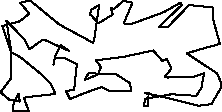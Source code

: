 unitsize(0.001cm);
// 26477.4
draw((2995,264)--(3538,125));
draw((3538,125)--(3766,154));
draw((3766,154)--(3946,459));
draw((3946,459)--(3935,540));
draw((3935,540)--(3868,697));
draw((3868,697)--(3332,1049));
draw((3332,1049)--(3535,1112));
draw((3535,1112)--(3918,1217));
draw((3918,1217)--(3805,1619));
draw((3805,1619)--(3786,1862));
draw((3786,1862)--(3373,1902));
draw((3373,1902)--(3007,1524));
draw((3007,1524)--(2834,1512));
draw((2834,1512)--(3248,1906));
draw((3248,1906)--(3220,1945));
draw((3220,1945)--(2927,1777));
draw((2927,1777)--(2356,1568));
draw((2356,1568)--(2221,1578));
draw((2221,1578)--(2374,1944));
draw((2374,1944)--(2214,1977));
draw((2214,1977)--(2050,1833));
draw((2050,1833)--(1994,1852));
draw((1994,1852)--(2028,1736));
draw((2028,1736)--(1768,1578));
draw((1768,1578)--(1632,1742));
draw((1632,1742)--(1623,1723));
draw((1623,1723)--(1646,1817));
draw((1646,1817)--(1787,1902));
draw((1787,1902)--(1699,1294));
draw((1699,1294)--(1677,1238));
draw((1677,1238)--(1082,1561));
draw((1082,1561)--(571,1982));
draw((571,1982)--(394,1944));
draw((394,1944)--(555,1753));
draw((555,1753)--(386,1616));
draw((386,1616)--(80,1533));
draw((80,1533)--(235,1059));
draw((235,1059)--(240,619));
draw((240,619)--(47,363));
draw((47,363)--(202,233));
draw((202,233)--(387,199));
draw((387,199)--(366,339));
draw((366,339)--(278,165));
draw((278,165)--(264,36));
draw((264,36)--(547,25));
draw((547,25)--(460,267));
draw((460,267)--(634,294));
draw((634,294)--(1017,333));
draw((1017,333)--(931,512));
draw((931,512)--(781,670));
draw((781,670)--(401,980));
draw((401,980)--(241,1069));
draw((241,1069)--(149,1629));
draw((149,1629)--(464,1302));
draw((464,1302)--(555,1121));
draw((555,1121)--(778,1282));
draw((778,1282)--(811,1295));
draw((811,1295)--(1264,1090));
draw((1264,1090)--(1109,1196));
draw((1109,1196)--(1009,1001));
draw((1009,1001)--(981,848));
draw((981,848)--(997,942));
draw((997,942)--(1021,962));
draw((1021,962)--(1179,969));
draw((1179,969)--(1393,859));
draw((1393,859)--(1346,408));
draw((1346,408)--(1203,385));
draw((1203,385)--(1272,246));
draw((1272,246)--(1541,354));
draw((1541,354)--(1828,456));
draw((1828,456)--(1962,389));
draw((1962,389)--(2347,388));
draw((2347,388)--(2334,523));
draw((2334,523)--(2067,694));
draw((2067,694)--(1766,692));
draw((1766,692)--(1604,706));
draw((1604,706)--(1529,581));
draw((1529,581)--(1766,678));
draw((1766,678)--(1819,814));
draw((1819,814)--(1725,927));
draw((1725,927)--(2223,990));
draw((2223,990)--(2740,1101));
draw((2740,1101)--(2901,920));
draw((2901,920)--(2982,949));
draw((2982,949)--(3023,871));
draw((3023,871)--(3060,781));
draw((3060,781)--(2944,632));
draw((2944,632)--(2993,624));
draw((2993,624)--(3452,637));
draw((3452,637)--(3642,699));
draw((3642,699)--(3599,514));
draw((3599,514)--(3600,459));
draw((3600,459)--(3503,301));
draw((3503,301)--(3062,329));
draw((3062,329)--(2592,248));
draw((2592,248)--(2581,121));
draw((2581,121)--(2656,128));
draw((2656,128)--(2658,360));
draw((2658,360)--(2597,349));
draw((2597,349)--(2995,264));
